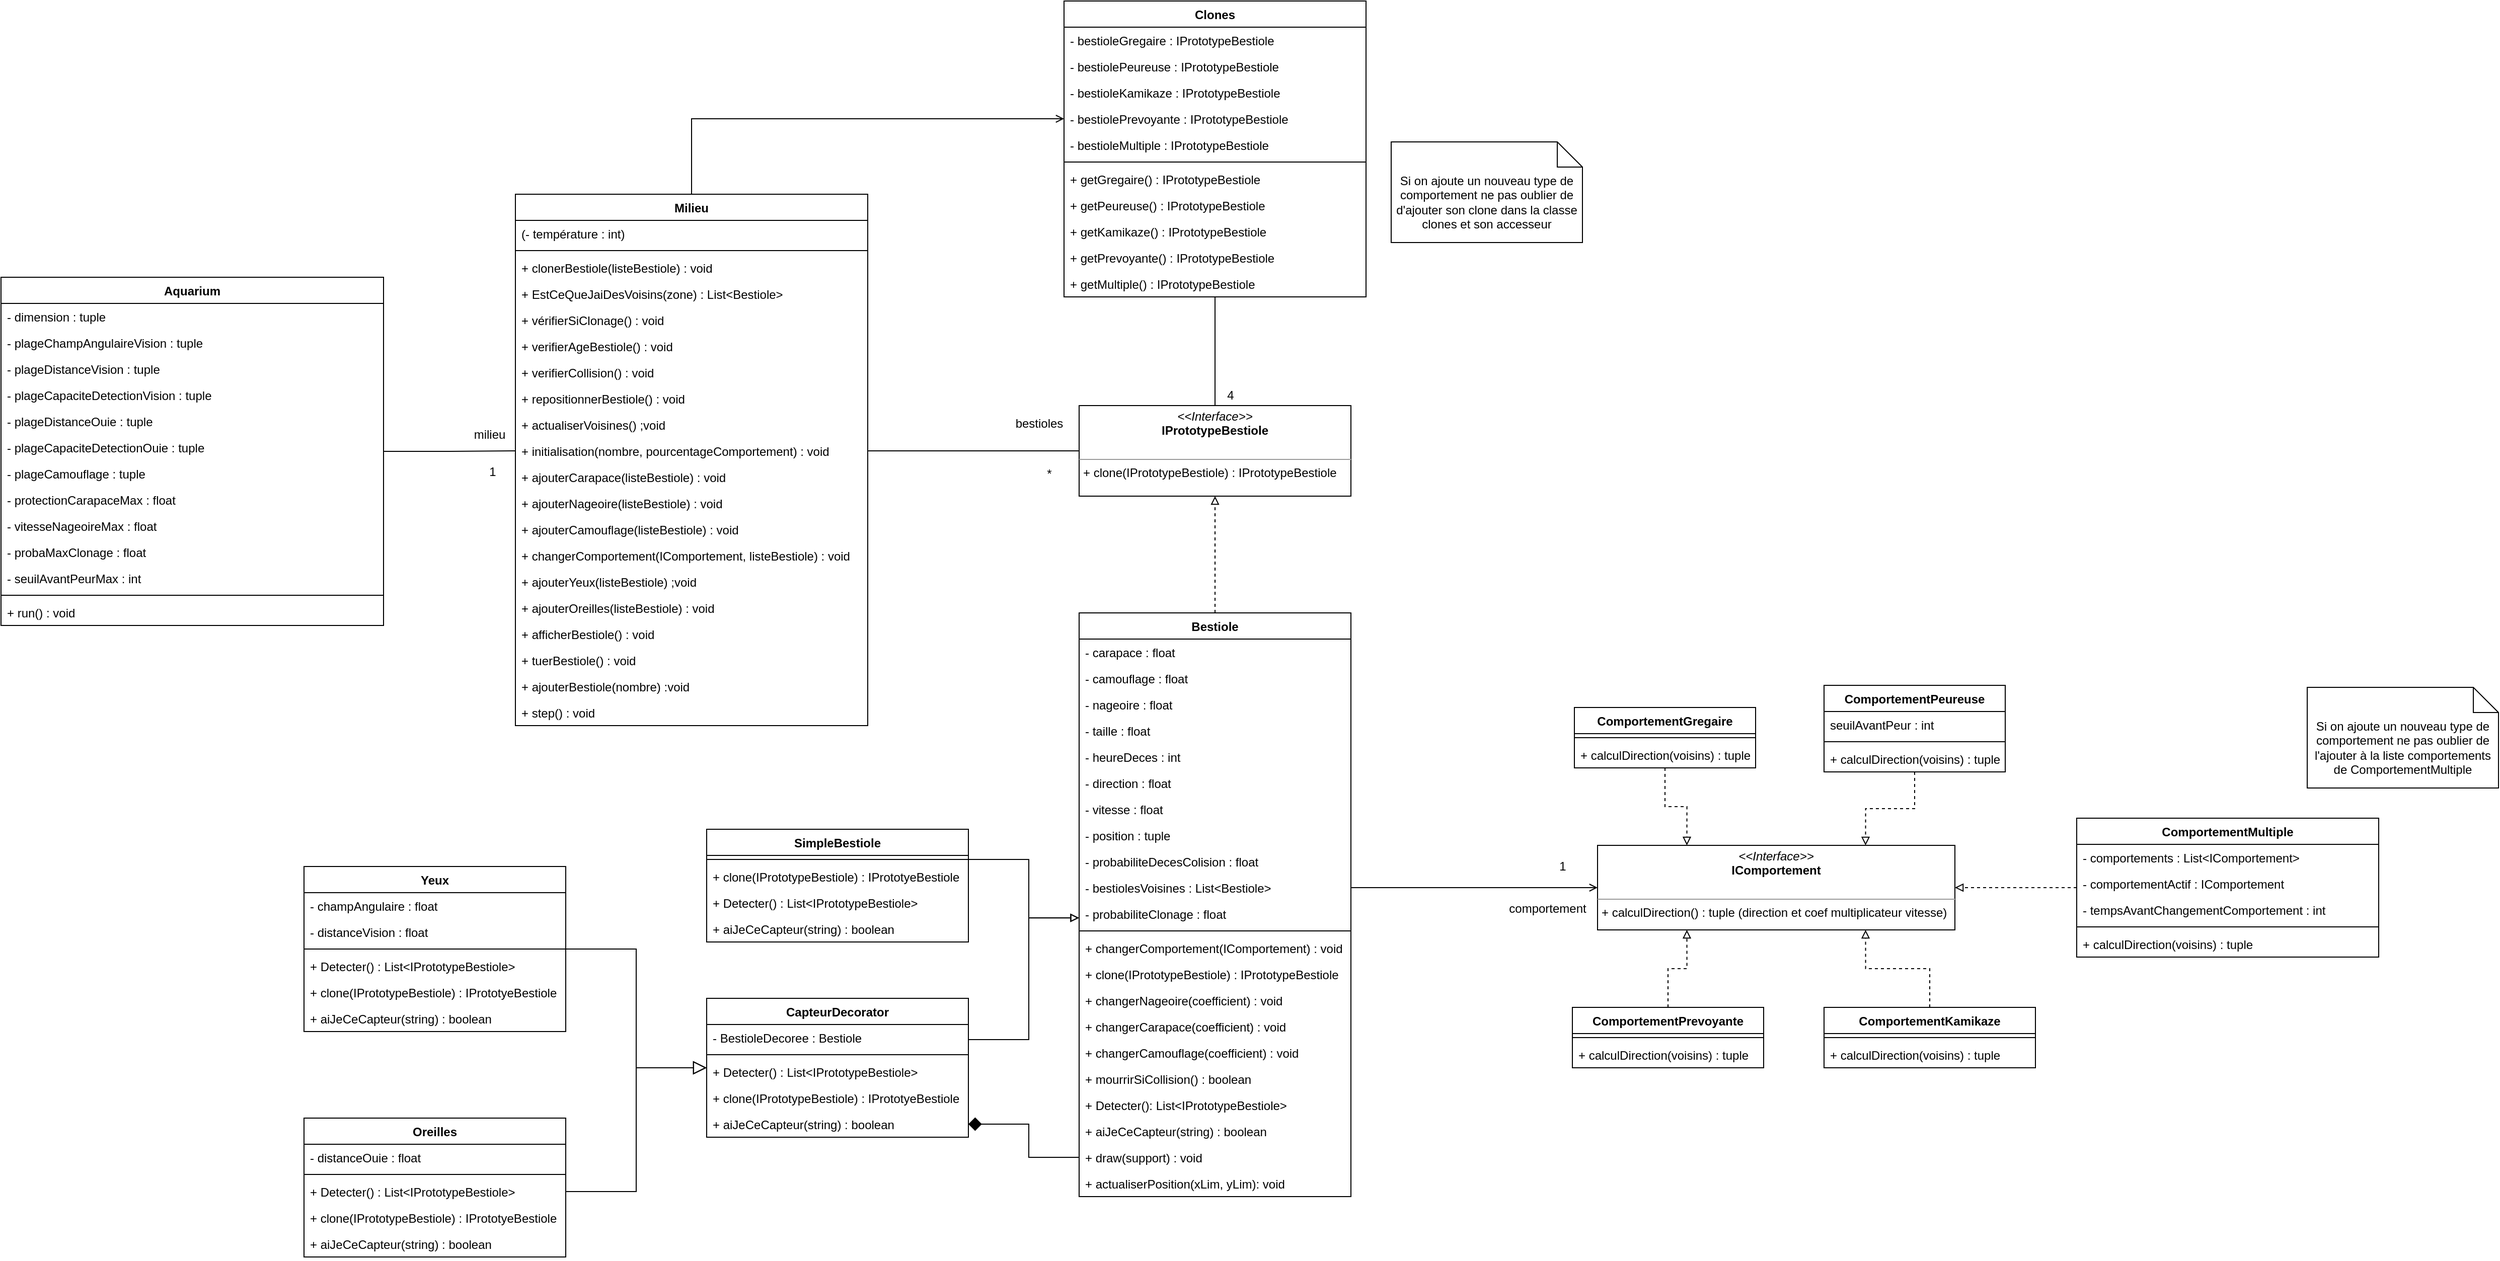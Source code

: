 <mxfile version="13.10.2" type="device"><diagram id="Y31X7FWhX_Qos8zjIAZZ" name="Page-1"><mxGraphModel dx="2957" dy="3088" grid="1" gridSize="10" guides="1" tooltips="1" connect="1" arrows="1" fold="1" page="1" pageScale="1" pageWidth="827" pageHeight="1169" math="0" shadow="0"><root><mxCell id="0"/><mxCell id="1" parent="0"/><mxCell id="WzZIKktBEsy9rcWSSvFZ-155" style="edgeStyle=orthogonalEdgeStyle;rounded=0;orthogonalLoop=1;jettySize=auto;html=1;entryX=0;entryY=0.5;entryDx=0;entryDy=0;startArrow=none;startFill=0;endArrow=none;endFill=0;" parent="1" source="WzZIKktBEsy9rcWSSvFZ-2" target="WzZIKktBEsy9rcWSSvFZ-142" edge="1"><mxGeometry relative="1" as="geometry"/></mxCell><mxCell id="WzZIKktBEsy9rcWSSvFZ-2" value="Aquarium" style="swimlane;fontStyle=1;align=center;verticalAlign=top;childLayout=stackLayout;horizontal=1;startSize=26;horizontalStack=0;resizeParent=1;resizeParentMax=0;resizeLast=0;collapsible=1;marginBottom=0;" parent="1" vertex="1"><mxGeometry x="-1431" y="-1155.5" width="380" height="346" as="geometry"/></mxCell><mxCell id="WzZIKktBEsy9rcWSSvFZ-3" value="- dimension : tuple" style="text;strokeColor=none;fillColor=none;align=left;verticalAlign=top;spacingLeft=4;spacingRight=4;overflow=hidden;rotatable=0;points=[[0,0.5],[1,0.5]];portConstraint=eastwest;" parent="WzZIKktBEsy9rcWSSvFZ-2" vertex="1"><mxGeometry y="26" width="380" height="26" as="geometry"/></mxCell><mxCell id="WzZIKktBEsy9rcWSSvFZ-4" value="- plageChampAngulaireVision : tuple" style="text;strokeColor=none;fillColor=none;align=left;verticalAlign=top;spacingLeft=4;spacingRight=4;overflow=hidden;rotatable=0;points=[[0,0.5],[1,0.5]];portConstraint=eastwest;" parent="WzZIKktBEsy9rcWSSvFZ-2" vertex="1"><mxGeometry y="52" width="380" height="26" as="geometry"/></mxCell><mxCell id="WzZIKktBEsy9rcWSSvFZ-5" value="- plageDistanceVision : tuple" style="text;strokeColor=none;fillColor=none;align=left;verticalAlign=top;spacingLeft=4;spacingRight=4;overflow=hidden;rotatable=0;points=[[0,0.5],[1,0.5]];portConstraint=eastwest;" parent="WzZIKktBEsy9rcWSSvFZ-2" vertex="1"><mxGeometry y="78" width="380" height="26" as="geometry"/></mxCell><mxCell id="WzZIKktBEsy9rcWSSvFZ-6" value="- plageCapaciteDetectionVision : tuple" style="text;strokeColor=none;fillColor=none;align=left;verticalAlign=top;spacingLeft=4;spacingRight=4;overflow=hidden;rotatable=0;points=[[0,0.5],[1,0.5]];portConstraint=eastwest;" parent="WzZIKktBEsy9rcWSSvFZ-2" vertex="1"><mxGeometry y="104" width="380" height="26" as="geometry"/></mxCell><mxCell id="WzZIKktBEsy9rcWSSvFZ-7" value="- plageDistanceOuie : tuple" style="text;strokeColor=none;fillColor=none;align=left;verticalAlign=top;spacingLeft=4;spacingRight=4;overflow=hidden;rotatable=0;points=[[0,0.5],[1,0.5]];portConstraint=eastwest;" parent="WzZIKktBEsy9rcWSSvFZ-2" vertex="1"><mxGeometry y="130" width="380" height="26" as="geometry"/></mxCell><mxCell id="WzZIKktBEsy9rcWSSvFZ-8" value="- plageCapaciteDetectionOuie : tuple" style="text;strokeColor=none;fillColor=none;align=left;verticalAlign=top;spacingLeft=4;spacingRight=4;overflow=hidden;rotatable=0;points=[[0,0.5],[1,0.5]];portConstraint=eastwest;" parent="WzZIKktBEsy9rcWSSvFZ-2" vertex="1"><mxGeometry y="156" width="380" height="26" as="geometry"/></mxCell><mxCell id="WzZIKktBEsy9rcWSSvFZ-9" value="- plageCamouflage : tuple" style="text;strokeColor=none;fillColor=none;align=left;verticalAlign=top;spacingLeft=4;spacingRight=4;overflow=hidden;rotatable=0;points=[[0,0.5],[1,0.5]];portConstraint=eastwest;" parent="WzZIKktBEsy9rcWSSvFZ-2" vertex="1"><mxGeometry y="182" width="380" height="26" as="geometry"/></mxCell><mxCell id="WzZIKktBEsy9rcWSSvFZ-10" value="- protectionCarapaceMax : float" style="text;strokeColor=none;fillColor=none;align=left;verticalAlign=top;spacingLeft=4;spacingRight=4;overflow=hidden;rotatable=0;points=[[0,0.5],[1,0.5]];portConstraint=eastwest;" parent="WzZIKktBEsy9rcWSSvFZ-2" vertex="1"><mxGeometry y="208" width="380" height="26" as="geometry"/></mxCell><mxCell id="WzZIKktBEsy9rcWSSvFZ-11" value="- vitesseNageoireMax : float" style="text;strokeColor=none;fillColor=none;align=left;verticalAlign=top;spacingLeft=4;spacingRight=4;overflow=hidden;rotatable=0;points=[[0,0.5],[1,0.5]];portConstraint=eastwest;" parent="WzZIKktBEsy9rcWSSvFZ-2" vertex="1"><mxGeometry y="234" width="380" height="26" as="geometry"/></mxCell><mxCell id="WzZIKktBEsy9rcWSSvFZ-106" value="- probaMaxClonage : float" style="text;strokeColor=none;fillColor=none;align=left;verticalAlign=top;spacingLeft=4;spacingRight=4;overflow=hidden;rotatable=0;points=[[0,0.5],[1,0.5]];portConstraint=eastwest;" parent="WzZIKktBEsy9rcWSSvFZ-2" vertex="1"><mxGeometry y="260" width="380" height="26" as="geometry"/></mxCell><mxCell id="WzZIKktBEsy9rcWSSvFZ-12" value="- seuilAvantPeurMax : int" style="text;strokeColor=none;fillColor=none;align=left;verticalAlign=top;spacingLeft=4;spacingRight=4;overflow=hidden;rotatable=0;points=[[0,0.5],[1,0.5]];portConstraint=eastwest;" parent="WzZIKktBEsy9rcWSSvFZ-2" vertex="1"><mxGeometry y="286" width="380" height="26" as="geometry"/></mxCell><mxCell id="WzZIKktBEsy9rcWSSvFZ-13" value="" style="line;strokeWidth=1;fillColor=none;align=left;verticalAlign=middle;spacingTop=-1;spacingLeft=3;spacingRight=3;rotatable=0;labelPosition=right;points=[];portConstraint=eastwest;" parent="WzZIKktBEsy9rcWSSvFZ-2" vertex="1"><mxGeometry y="312" width="380" height="8" as="geometry"/></mxCell><mxCell id="WzZIKktBEsy9rcWSSvFZ-156" value="+ run() : void" style="text;strokeColor=none;fillColor=none;align=left;verticalAlign=top;spacingLeft=4;spacingRight=4;overflow=hidden;rotatable=0;points=[[0,0.5],[1,0.5]];portConstraint=eastwest;" parent="WzZIKktBEsy9rcWSSvFZ-2" vertex="1"><mxGeometry y="320" width="380" height="26" as="geometry"/></mxCell><mxCell id="WzZIKktBEsy9rcWSSvFZ-30" value="&lt;p style=&quot;margin: 0px ; margin-top: 4px ; text-align: center&quot;&gt;&lt;i&gt;&amp;lt;&amp;lt;Interface&amp;gt;&amp;gt;&lt;/i&gt;&lt;br&gt;&lt;b&gt;IPrototypeBestiole&lt;/b&gt;&lt;/p&gt;&lt;p style=&quot;margin: 0px ; margin-left: 4px&quot;&gt;&lt;br&gt;&lt;/p&gt;&lt;hr size=&quot;1&quot;&gt;&lt;p style=&quot;margin: 0px ; margin-left: 4px&quot;&gt;+ clone(IPrototypeBestiole) : IPrototypeBestiole&lt;/p&gt;" style="verticalAlign=top;align=left;overflow=fill;fontSize=12;fontFamily=Helvetica;html=1;" parent="1" vertex="1"><mxGeometry x="-360" y="-1028" width="270" height="90" as="geometry"/></mxCell><mxCell id="WzZIKktBEsy9rcWSSvFZ-31" style="edgeStyle=orthogonalEdgeStyle;rounded=0;orthogonalLoop=1;jettySize=auto;html=1;entryX=0.5;entryY=1;entryDx=0;entryDy=0;dashed=1;endArrow=block;endFill=0;strokeWidth=1;" parent="1" source="WzZIKktBEsy9rcWSSvFZ-32" target="WzZIKktBEsy9rcWSSvFZ-30" edge="1"><mxGeometry relative="1" as="geometry"/></mxCell><mxCell id="WzZIKktBEsy9rcWSSvFZ-32" value="Bestiole" style="swimlane;fontStyle=1;align=center;verticalAlign=top;childLayout=stackLayout;horizontal=1;startSize=26;horizontalStack=0;resizeParent=1;resizeParentMax=0;resizeLast=0;collapsible=1;marginBottom=0;" parent="1" vertex="1"><mxGeometry x="-360" y="-822" width="270" height="580" as="geometry"/></mxCell><mxCell id="WzZIKktBEsy9rcWSSvFZ-34" value="- carapace : float" style="text;strokeColor=none;fillColor=none;align=left;verticalAlign=top;spacingLeft=4;spacingRight=4;overflow=hidden;rotatable=0;points=[[0,0.5],[1,0.5]];portConstraint=eastwest;" parent="WzZIKktBEsy9rcWSSvFZ-32" vertex="1"><mxGeometry y="26" width="270" height="26" as="geometry"/></mxCell><mxCell id="WzZIKktBEsy9rcWSSvFZ-35" value="- camouflage : float" style="text;strokeColor=none;fillColor=none;align=left;verticalAlign=top;spacingLeft=4;spacingRight=4;overflow=hidden;rotatable=0;points=[[0,0.5],[1,0.5]];portConstraint=eastwest;" parent="WzZIKktBEsy9rcWSSvFZ-32" vertex="1"><mxGeometry y="52" width="270" height="26" as="geometry"/></mxCell><mxCell id="WzZIKktBEsy9rcWSSvFZ-36" value="- nageoire : float" style="text;strokeColor=none;fillColor=none;align=left;verticalAlign=top;spacingLeft=4;spacingRight=4;overflow=hidden;rotatable=0;points=[[0,0.5],[1,0.5]];portConstraint=eastwest;" parent="WzZIKktBEsy9rcWSSvFZ-32" vertex="1"><mxGeometry y="78" width="270" height="26" as="geometry"/></mxCell><mxCell id="WzZIKktBEsy9rcWSSvFZ-37" value="- taille : float" style="text;strokeColor=none;fillColor=none;align=left;verticalAlign=top;spacingLeft=4;spacingRight=4;overflow=hidden;rotatable=0;points=[[0,0.5],[1,0.5]];portConstraint=eastwest;" parent="WzZIKktBEsy9rcWSSvFZ-32" vertex="1"><mxGeometry y="104" width="270" height="26" as="geometry"/></mxCell><mxCell id="WzZIKktBEsy9rcWSSvFZ-38" value="- heureDeces : int" style="text;strokeColor=none;fillColor=none;align=left;verticalAlign=top;spacingLeft=4;spacingRight=4;overflow=hidden;rotatable=0;points=[[0,0.5],[1,0.5]];portConstraint=eastwest;" parent="WzZIKktBEsy9rcWSSvFZ-32" vertex="1"><mxGeometry y="130" width="270" height="26" as="geometry"/></mxCell><mxCell id="WzZIKktBEsy9rcWSSvFZ-39" value="- direction : float" style="text;strokeColor=none;fillColor=none;align=left;verticalAlign=top;spacingLeft=4;spacingRight=4;overflow=hidden;rotatable=0;points=[[0,0.5],[1,0.5]];portConstraint=eastwest;" parent="WzZIKktBEsy9rcWSSvFZ-32" vertex="1"><mxGeometry y="156" width="270" height="26" as="geometry"/></mxCell><mxCell id="WzZIKktBEsy9rcWSSvFZ-40" value="- vitesse : float" style="text;strokeColor=none;fillColor=none;align=left;verticalAlign=top;spacingLeft=4;spacingRight=4;overflow=hidden;rotatable=0;points=[[0,0.5],[1,0.5]];portConstraint=eastwest;" parent="WzZIKktBEsy9rcWSSvFZ-32" vertex="1"><mxGeometry y="182" width="270" height="26" as="geometry"/></mxCell><mxCell id="WzZIKktBEsy9rcWSSvFZ-41" value="- position : tuple" style="text;strokeColor=none;fillColor=none;align=left;verticalAlign=top;spacingLeft=4;spacingRight=4;overflow=hidden;rotatable=0;points=[[0,0.5],[1,0.5]];portConstraint=eastwest;" parent="WzZIKktBEsy9rcWSSvFZ-32" vertex="1"><mxGeometry y="208" width="270" height="26" as="geometry"/></mxCell><mxCell id="WzZIKktBEsy9rcWSSvFZ-42" value="- probabiliteDecesColision : float" style="text;strokeColor=none;fillColor=none;align=left;verticalAlign=top;spacingLeft=4;spacingRight=4;overflow=hidden;rotatable=0;points=[[0,0.5],[1,0.5]];portConstraint=eastwest;" parent="WzZIKktBEsy9rcWSSvFZ-32" vertex="1"><mxGeometry y="234" width="270" height="26" as="geometry"/></mxCell><mxCell id="WzZIKktBEsy9rcWSSvFZ-43" value="- bestiolesVoisines : List&lt;Bestiole&gt;" style="text;strokeColor=none;fillColor=none;align=left;verticalAlign=top;spacingLeft=4;spacingRight=4;overflow=hidden;rotatable=0;points=[[0,0.5],[1,0.5]];portConstraint=eastwest;" parent="WzZIKktBEsy9rcWSSvFZ-32" vertex="1"><mxGeometry y="260" width="270" height="26" as="geometry"/></mxCell><mxCell id="WzZIKktBEsy9rcWSSvFZ-44" value="- probabiliteClonage : float" style="text;strokeColor=none;fillColor=none;align=left;verticalAlign=top;spacingLeft=4;spacingRight=4;overflow=hidden;rotatable=0;points=[[0,0.5],[1,0.5]];portConstraint=eastwest;" parent="WzZIKktBEsy9rcWSSvFZ-32" vertex="1"><mxGeometry y="286" width="270" height="26" as="geometry"/></mxCell><mxCell id="WzZIKktBEsy9rcWSSvFZ-45" value="" style="line;strokeWidth=1;fillColor=none;align=left;verticalAlign=middle;spacingTop=-1;spacingLeft=3;spacingRight=3;rotatable=0;labelPosition=right;points=[];portConstraint=eastwest;" parent="WzZIKktBEsy9rcWSSvFZ-32" vertex="1"><mxGeometry y="312" width="270" height="8" as="geometry"/></mxCell><mxCell id="WzZIKktBEsy9rcWSSvFZ-46" value="+ changerComportement(IComportement) : void" style="text;strokeColor=none;fillColor=none;align=left;verticalAlign=top;spacingLeft=4;spacingRight=4;overflow=hidden;rotatable=0;points=[[0,0.5],[1,0.5]];portConstraint=eastwest;" parent="WzZIKktBEsy9rcWSSvFZ-32" vertex="1"><mxGeometry y="320" width="270" height="26" as="geometry"/></mxCell><mxCell id="WzZIKktBEsy9rcWSSvFZ-47" value="+ clone(IPrototypeBestiole) : IPrototypeBestiole" style="text;strokeColor=none;fillColor=none;align=left;verticalAlign=top;spacingLeft=4;spacingRight=4;overflow=hidden;rotatable=0;points=[[0,0.5],[1,0.5]];portConstraint=eastwest;" parent="WzZIKktBEsy9rcWSSvFZ-32" vertex="1"><mxGeometry y="346" width="270" height="26" as="geometry"/></mxCell><mxCell id="WzZIKktBEsy9rcWSSvFZ-48" value="+ changerNageoire(coefficient) : void" style="text;strokeColor=none;fillColor=none;align=left;verticalAlign=top;spacingLeft=4;spacingRight=4;overflow=hidden;rotatable=0;points=[[0,0.5],[1,0.5]];portConstraint=eastwest;" parent="WzZIKktBEsy9rcWSSvFZ-32" vertex="1"><mxGeometry y="372" width="270" height="26" as="geometry"/></mxCell><mxCell id="WzZIKktBEsy9rcWSSvFZ-49" value="+ changerCarapace(coefficient) : void" style="text;strokeColor=none;fillColor=none;align=left;verticalAlign=top;spacingLeft=4;spacingRight=4;overflow=hidden;rotatable=0;points=[[0,0.5],[1,0.5]];portConstraint=eastwest;" parent="WzZIKktBEsy9rcWSSvFZ-32" vertex="1"><mxGeometry y="398" width="270" height="26" as="geometry"/></mxCell><mxCell id="WzZIKktBEsy9rcWSSvFZ-50" value="+ changerCamouflage(coefficient) : void" style="text;strokeColor=none;fillColor=none;align=left;verticalAlign=top;spacingLeft=4;spacingRight=4;overflow=hidden;rotatable=0;points=[[0,0.5],[1,0.5]];portConstraint=eastwest;" parent="WzZIKktBEsy9rcWSSvFZ-32" vertex="1"><mxGeometry y="424" width="270" height="26" as="geometry"/></mxCell><mxCell id="WzZIKktBEsy9rcWSSvFZ-51" value="+ mourrirSiCollision() : boolean" style="text;strokeColor=none;fillColor=none;align=left;verticalAlign=top;spacingLeft=4;spacingRight=4;overflow=hidden;rotatable=0;points=[[0,0.5],[1,0.5]];portConstraint=eastwest;" parent="WzZIKktBEsy9rcWSSvFZ-32" vertex="1"><mxGeometry y="450" width="270" height="26" as="geometry"/></mxCell><mxCell id="WzZIKktBEsy9rcWSSvFZ-160" value="+ Detecter(): List&lt;IPrototypeBestiole&gt;" style="text;strokeColor=none;fillColor=none;align=left;verticalAlign=top;spacingLeft=4;spacingRight=4;overflow=hidden;rotatable=0;points=[[0,0.5],[1,0.5]];portConstraint=eastwest;" parent="WzZIKktBEsy9rcWSSvFZ-32" vertex="1"><mxGeometry y="476" width="270" height="26" as="geometry"/></mxCell><mxCell id="WzZIKktBEsy9rcWSSvFZ-171" value="+ aiJeCeCapteur(string) : boolean" style="text;strokeColor=none;fillColor=none;align=left;verticalAlign=top;spacingLeft=4;spacingRight=4;overflow=hidden;rotatable=0;points=[[0,0.5],[1,0.5]];portConstraint=eastwest;" parent="WzZIKktBEsy9rcWSSvFZ-32" vertex="1"><mxGeometry y="502" width="270" height="26" as="geometry"/></mxCell><mxCell id="WzZIKktBEsy9rcWSSvFZ-52" value="+ draw(support) : void" style="text;strokeColor=none;fillColor=none;align=left;verticalAlign=top;spacingLeft=4;spacingRight=4;overflow=hidden;rotatable=0;points=[[0,0.5],[1,0.5]];portConstraint=eastwest;" parent="WzZIKktBEsy9rcWSSvFZ-32" vertex="1"><mxGeometry y="528" width="270" height="26" as="geometry"/></mxCell><mxCell id="WzZIKktBEsy9rcWSSvFZ-53" value="+ actualiserPosition(xLim, yLim): void" style="text;strokeColor=none;fillColor=none;align=left;verticalAlign=top;spacingLeft=4;spacingRight=4;overflow=hidden;rotatable=0;points=[[0,0.5],[1,0.5]];portConstraint=eastwest;" parent="WzZIKktBEsy9rcWSSvFZ-32" vertex="1"><mxGeometry y="554" width="270" height="26" as="geometry"/></mxCell><mxCell id="WzZIKktBEsy9rcWSSvFZ-54" style="edgeStyle=orthogonalEdgeStyle;rounded=0;orthogonalLoop=1;jettySize=auto;html=1;entryX=0.25;entryY=0;entryDx=0;entryDy=0;endArrow=block;endFill=0;strokeWidth=1;dashed=1;" parent="1" source="WzZIKktBEsy9rcWSSvFZ-55" target="WzZIKktBEsy9rcWSSvFZ-58" edge="1"><mxGeometry relative="1" as="geometry"/></mxCell><mxCell id="WzZIKktBEsy9rcWSSvFZ-55" value="ComportementGregaire" style="swimlane;fontStyle=1;align=center;verticalAlign=top;childLayout=stackLayout;horizontal=1;startSize=26;horizontalStack=0;resizeParent=1;resizeParentMax=0;resizeLast=0;collapsible=1;marginBottom=0;" parent="1" vertex="1"><mxGeometry x="132" y="-728" width="180" height="60" as="geometry"/></mxCell><mxCell id="WzZIKktBEsy9rcWSSvFZ-56" value="" style="line;strokeWidth=1;fillColor=none;align=left;verticalAlign=middle;spacingTop=-1;spacingLeft=3;spacingRight=3;rotatable=0;labelPosition=right;points=[];portConstraint=eastwest;" parent="WzZIKktBEsy9rcWSSvFZ-55" vertex="1"><mxGeometry y="26" width="180" height="8" as="geometry"/></mxCell><mxCell id="WzZIKktBEsy9rcWSSvFZ-57" value="+ calculDirection(voisins) : tuple" style="text;strokeColor=none;fillColor=none;align=left;verticalAlign=top;spacingLeft=4;spacingRight=4;overflow=hidden;rotatable=0;points=[[0,0.5],[1,0.5]];portConstraint=eastwest;" parent="WzZIKktBEsy9rcWSSvFZ-55" vertex="1"><mxGeometry y="34" width="180" height="26" as="geometry"/></mxCell><mxCell id="WzZIKktBEsy9rcWSSvFZ-159" style="edgeStyle=orthogonalEdgeStyle;rounded=0;orthogonalLoop=1;jettySize=auto;html=1;entryX=1;entryY=0.5;entryDx=0;entryDy=0;startArrow=open;startFill=0;endArrow=none;endFill=0;" parent="1" source="WzZIKktBEsy9rcWSSvFZ-58" target="WzZIKktBEsy9rcWSSvFZ-43" edge="1"><mxGeometry relative="1" as="geometry"/></mxCell><mxCell id="WzZIKktBEsy9rcWSSvFZ-58" value="&lt;p style=&quot;margin: 0px ; margin-top: 4px ; text-align: center&quot;&gt;&lt;i&gt;&amp;lt;&amp;lt;Interface&amp;gt;&amp;gt;&lt;/i&gt;&lt;br&gt;&lt;b&gt;IComportement&lt;/b&gt;&lt;/p&gt;&lt;p style=&quot;margin: 0px ; margin-left: 4px&quot;&gt;&lt;br&gt;&lt;/p&gt;&lt;hr size=&quot;1&quot;&gt;&lt;p style=&quot;margin: 0px ; margin-left: 4px&quot;&gt;+ calculDirection() : tuple (direction et coef multiplicateur vitesse)&lt;br&gt;&lt;/p&gt;" style="verticalAlign=top;align=left;overflow=fill;fontSize=12;fontFamily=Helvetica;html=1;" parent="1" vertex="1"><mxGeometry x="155" y="-591" width="355" height="84" as="geometry"/></mxCell><mxCell id="WzZIKktBEsy9rcWSSvFZ-59" style="edgeStyle=orthogonalEdgeStyle;rounded=0;orthogonalLoop=1;jettySize=auto;html=1;entryX=0.75;entryY=0;entryDx=0;entryDy=0;dashed=1;endArrow=block;endFill=0;strokeWidth=1;" parent="1" source="WzZIKktBEsy9rcWSSvFZ-60" target="WzZIKktBEsy9rcWSSvFZ-58" edge="1"><mxGeometry relative="1" as="geometry"/></mxCell><mxCell id="WzZIKktBEsy9rcWSSvFZ-60" value="ComportementPeureuse" style="swimlane;fontStyle=1;align=center;verticalAlign=top;childLayout=stackLayout;horizontal=1;startSize=26;horizontalStack=0;resizeParent=1;resizeParentMax=0;resizeLast=0;collapsible=1;marginBottom=0;" parent="1" vertex="1"><mxGeometry x="380" y="-750" width="180" height="86" as="geometry"/></mxCell><mxCell id="WzZIKktBEsy9rcWSSvFZ-61" value="seuilAvantPeur : int" style="text;strokeColor=none;fillColor=none;align=left;verticalAlign=top;spacingLeft=4;spacingRight=4;overflow=hidden;rotatable=0;points=[[0,0.5],[1,0.5]];portConstraint=eastwest;" parent="WzZIKktBEsy9rcWSSvFZ-60" vertex="1"><mxGeometry y="26" width="180" height="26" as="geometry"/></mxCell><mxCell id="WzZIKktBEsy9rcWSSvFZ-62" value="" style="line;strokeWidth=1;fillColor=none;align=left;verticalAlign=middle;spacingTop=-1;spacingLeft=3;spacingRight=3;rotatable=0;labelPosition=right;points=[];portConstraint=eastwest;" parent="WzZIKktBEsy9rcWSSvFZ-60" vertex="1"><mxGeometry y="52" width="180" height="8" as="geometry"/></mxCell><mxCell id="WzZIKktBEsy9rcWSSvFZ-63" value="+ calculDirection(voisins) : tuple" style="text;strokeColor=none;fillColor=none;align=left;verticalAlign=top;spacingLeft=4;spacingRight=4;overflow=hidden;rotatable=0;points=[[0,0.5],[1,0.5]];portConstraint=eastwest;" parent="WzZIKktBEsy9rcWSSvFZ-60" vertex="1"><mxGeometry y="60" width="180" height="26" as="geometry"/></mxCell><mxCell id="WzZIKktBEsy9rcWSSvFZ-64" style="edgeStyle=orthogonalEdgeStyle;rounded=0;orthogonalLoop=1;jettySize=auto;html=1;entryX=0.25;entryY=1;entryDx=0;entryDy=0;dashed=1;endArrow=block;endFill=0;strokeWidth=1;" parent="1" source="WzZIKktBEsy9rcWSSvFZ-65" target="WzZIKktBEsy9rcWSSvFZ-58" edge="1"><mxGeometry relative="1" as="geometry"/></mxCell><mxCell id="WzZIKktBEsy9rcWSSvFZ-65" value="ComportementPrevoyante" style="swimlane;fontStyle=1;align=center;verticalAlign=top;childLayout=stackLayout;horizontal=1;startSize=26;horizontalStack=0;resizeParent=1;resizeParentMax=0;resizeLast=0;collapsible=1;marginBottom=0;" parent="1" vertex="1"><mxGeometry x="130" y="-430" width="190" height="60" as="geometry"/></mxCell><mxCell id="WzZIKktBEsy9rcWSSvFZ-66" value="" style="line;strokeWidth=1;fillColor=none;align=left;verticalAlign=middle;spacingTop=-1;spacingLeft=3;spacingRight=3;rotatable=0;labelPosition=right;points=[];portConstraint=eastwest;" parent="WzZIKktBEsy9rcWSSvFZ-65" vertex="1"><mxGeometry y="26" width="190" height="8" as="geometry"/></mxCell><mxCell id="WzZIKktBEsy9rcWSSvFZ-67" value="+ calculDirection(voisins) : tuple" style="text;strokeColor=none;fillColor=none;align=left;verticalAlign=top;spacingLeft=4;spacingRight=4;overflow=hidden;rotatable=0;points=[[0,0.5],[1,0.5]];portConstraint=eastwest;" parent="WzZIKktBEsy9rcWSSvFZ-65" vertex="1"><mxGeometry y="34" width="190" height="26" as="geometry"/></mxCell><mxCell id="WzZIKktBEsy9rcWSSvFZ-68" style="edgeStyle=orthogonalEdgeStyle;rounded=0;orthogonalLoop=1;jettySize=auto;html=1;entryX=0.75;entryY=1;entryDx=0;entryDy=0;dashed=1;endArrow=block;endFill=0;strokeWidth=1;" parent="1" source="WzZIKktBEsy9rcWSSvFZ-69" target="WzZIKktBEsy9rcWSSvFZ-58" edge="1"><mxGeometry relative="1" as="geometry"/></mxCell><mxCell id="WzZIKktBEsy9rcWSSvFZ-69" value="ComportementKamikaze" style="swimlane;fontStyle=1;align=center;verticalAlign=top;childLayout=stackLayout;horizontal=1;startSize=26;horizontalStack=0;resizeParent=1;resizeParentMax=0;resizeLast=0;collapsible=1;marginBottom=0;" parent="1" vertex="1"><mxGeometry x="380" y="-430" width="210" height="60" as="geometry"/></mxCell><mxCell id="WzZIKktBEsy9rcWSSvFZ-71" value="" style="line;strokeWidth=1;fillColor=none;align=left;verticalAlign=middle;spacingTop=-1;spacingLeft=3;spacingRight=3;rotatable=0;labelPosition=right;points=[];portConstraint=eastwest;" parent="WzZIKktBEsy9rcWSSvFZ-69" vertex="1"><mxGeometry y="26" width="210" height="8" as="geometry"/></mxCell><mxCell id="WzZIKktBEsy9rcWSSvFZ-72" value="+ calculDirection(voisins) : tuple" style="text;strokeColor=none;fillColor=none;align=left;verticalAlign=top;spacingLeft=4;spacingRight=4;overflow=hidden;rotatable=0;points=[[0,0.5],[1,0.5]];portConstraint=eastwest;" parent="WzZIKktBEsy9rcWSSvFZ-69" vertex="1"><mxGeometry y="34" width="210" height="26" as="geometry"/></mxCell><mxCell id="WzZIKktBEsy9rcWSSvFZ-73" style="edgeStyle=orthogonalEdgeStyle;rounded=0;orthogonalLoop=1;jettySize=auto;html=1;entryX=1;entryY=0.5;entryDx=0;entryDy=0;dashed=1;endArrow=block;endFill=0;strokeWidth=1;" parent="1" source="WzZIKktBEsy9rcWSSvFZ-74" target="WzZIKktBEsy9rcWSSvFZ-58" edge="1"><mxGeometry relative="1" as="geometry"/></mxCell><mxCell id="WzZIKktBEsy9rcWSSvFZ-74" value="ComportementMultiple" style="swimlane;fontStyle=1;align=center;verticalAlign=top;childLayout=stackLayout;horizontal=1;startSize=26;horizontalStack=0;resizeParent=1;resizeParentMax=0;resizeLast=0;collapsible=1;marginBottom=0;" parent="1" vertex="1"><mxGeometry x="631" y="-618" width="300" height="138" as="geometry"/></mxCell><mxCell id="WzZIKktBEsy9rcWSSvFZ-75" value="- comportements : List&lt;IComportement&gt;" style="text;strokeColor=none;fillColor=none;align=left;verticalAlign=top;spacingLeft=4;spacingRight=4;overflow=hidden;rotatable=0;points=[[0,0.5],[1,0.5]];portConstraint=eastwest;" parent="WzZIKktBEsy9rcWSSvFZ-74" vertex="1"><mxGeometry y="26" width="300" height="26" as="geometry"/></mxCell><mxCell id="WzZIKktBEsy9rcWSSvFZ-79" value="- comportementActif : IComportement" style="text;strokeColor=none;fillColor=none;align=left;verticalAlign=top;spacingLeft=4;spacingRight=4;overflow=hidden;rotatable=0;points=[[0,0.5],[1,0.5]];portConstraint=eastwest;" parent="WzZIKktBEsy9rcWSSvFZ-74" vertex="1"><mxGeometry y="52" width="300" height="26" as="geometry"/></mxCell><mxCell id="WzZIKktBEsy9rcWSSvFZ-80" value="- tempsAvantChangementComportement : int" style="text;strokeColor=none;fillColor=none;align=left;verticalAlign=top;spacingLeft=4;spacingRight=4;overflow=hidden;rotatable=0;points=[[0,0.5],[1,0.5]];portConstraint=eastwest;" parent="WzZIKktBEsy9rcWSSvFZ-74" vertex="1"><mxGeometry y="78" width="300" height="26" as="geometry"/></mxCell><mxCell id="WzZIKktBEsy9rcWSSvFZ-81" value="" style="line;strokeWidth=1;fillColor=none;align=left;verticalAlign=middle;spacingTop=-1;spacingLeft=3;spacingRight=3;rotatable=0;labelPosition=right;points=[];portConstraint=eastwest;" parent="WzZIKktBEsy9rcWSSvFZ-74" vertex="1"><mxGeometry y="104" width="300" height="8" as="geometry"/></mxCell><mxCell id="WzZIKktBEsy9rcWSSvFZ-82" value="+ calculDirection(voisins) : tuple" style="text;strokeColor=none;fillColor=none;align=left;verticalAlign=top;spacingLeft=4;spacingRight=4;overflow=hidden;rotatable=0;points=[[0,0.5],[1,0.5]];portConstraint=eastwest;" parent="WzZIKktBEsy9rcWSSvFZ-74" vertex="1"><mxGeometry y="112" width="300" height="26" as="geometry"/></mxCell><mxCell id="WzZIKktBEsy9rcWSSvFZ-83" style="edgeStyle=orthogonalEdgeStyle;rounded=0;orthogonalLoop=1;jettySize=auto;html=1;endArrow=block;endFill=0;strokeWidth=1;" parent="1" source="WzZIKktBEsy9rcWSSvFZ-84" edge="1"><mxGeometry relative="1" as="geometry"><mxPoint x="-360" y="-519" as="targetPoint"/><Array as="points"><mxPoint x="-410" y="-577"/><mxPoint x="-410" y="-519"/></Array></mxGeometry></mxCell><mxCell id="WzZIKktBEsy9rcWSSvFZ-84" value="SimpleBestiole" style="swimlane;fontStyle=1;align=center;verticalAlign=top;childLayout=stackLayout;horizontal=1;startSize=26;horizontalStack=0;resizeParent=1;resizeParentMax=0;resizeLast=0;collapsible=1;marginBottom=0;" parent="1" vertex="1"><mxGeometry x="-730" y="-607" width="260" height="112" as="geometry"/></mxCell><mxCell id="WzZIKktBEsy9rcWSSvFZ-85" value="" style="line;strokeWidth=1;fillColor=none;align=left;verticalAlign=middle;spacingTop=-1;spacingLeft=3;spacingRight=3;rotatable=0;labelPosition=right;points=[];portConstraint=eastwest;" parent="WzZIKktBEsy9rcWSSvFZ-84" vertex="1"><mxGeometry y="26" width="260" height="8" as="geometry"/></mxCell><mxCell id="wcEmmFnXTHyy244emECu-5" value="+ clone(IPrototypeBestiole) : IPrototyeBestiole" style="text;strokeColor=none;fillColor=none;align=left;verticalAlign=top;spacingLeft=4;spacingRight=4;overflow=hidden;rotatable=0;points=[[0,0.5],[1,0.5]];portConstraint=eastwest;" parent="WzZIKktBEsy9rcWSSvFZ-84" vertex="1"><mxGeometry y="34" width="260" height="26" as="geometry"/></mxCell><mxCell id="WzZIKktBEsy9rcWSSvFZ-86" value="+ Detecter() : List&lt;IPrototypeBestiole&gt;" style="text;strokeColor=none;fillColor=none;align=left;verticalAlign=top;spacingLeft=4;spacingRight=4;overflow=hidden;rotatable=0;points=[[0,0.5],[1,0.5]];portConstraint=eastwest;" parent="WzZIKktBEsy9rcWSSvFZ-84" vertex="1"><mxGeometry y="60" width="260" height="26" as="geometry"/></mxCell><mxCell id="WzZIKktBEsy9rcWSSvFZ-165" value="+ aiJeCeCapteur(string) : boolean" style="text;strokeColor=none;fillColor=none;align=left;verticalAlign=top;spacingLeft=4;spacingRight=4;overflow=hidden;rotatable=0;points=[[0,0.5],[1,0.5]];portConstraint=eastwest;" parent="WzZIKktBEsy9rcWSSvFZ-84" vertex="1"><mxGeometry y="86" width="260" height="26" as="geometry"/></mxCell><mxCell id="WzZIKktBEsy9rcWSSvFZ-87" style="edgeStyle=orthogonalEdgeStyle;rounded=0;orthogonalLoop=1;jettySize=auto;html=1;entryX=-0.001;entryY=0.081;entryDx=0;entryDy=0;entryPerimeter=0;endArrow=block;endFill=0;strokeWidth=1;" parent="1" edge="1"><mxGeometry relative="1" as="geometry"><mxPoint x="-470" y="-398.0" as="sourcePoint"/><mxPoint x="-360.27" y="-518.894" as="targetPoint"/><Array as="points"><mxPoint x="-410" y="-398"/><mxPoint x="-410" y="-519"/></Array></mxGeometry></mxCell><mxCell id="WzZIKktBEsy9rcWSSvFZ-88" value="CapteurDecorator" style="swimlane;fontStyle=1;align=center;verticalAlign=top;childLayout=stackLayout;horizontal=1;startSize=26;horizontalStack=0;resizeParent=1;resizeParentMax=0;resizeLast=0;collapsible=1;marginBottom=0;" parent="1" vertex="1"><mxGeometry x="-730" y="-439" width="260" height="138" as="geometry"/></mxCell><mxCell id="WzZIKktBEsy9rcWSSvFZ-89" value="- BestioleDecoree : Bestiole" style="text;strokeColor=none;fillColor=none;align=left;verticalAlign=top;spacingLeft=4;spacingRight=4;overflow=hidden;rotatable=0;points=[[0,0.5],[1,0.5]];portConstraint=eastwest;" parent="WzZIKktBEsy9rcWSSvFZ-88" vertex="1"><mxGeometry y="26" width="260" height="26" as="geometry"/></mxCell><mxCell id="WzZIKktBEsy9rcWSSvFZ-90" value="" style="line;strokeWidth=1;fillColor=none;align=left;verticalAlign=middle;spacingTop=-1;spacingLeft=3;spacingRight=3;rotatable=0;labelPosition=right;points=[];portConstraint=eastwest;" parent="WzZIKktBEsy9rcWSSvFZ-88" vertex="1"><mxGeometry y="52" width="260" height="8" as="geometry"/></mxCell><mxCell id="WzZIKktBEsy9rcWSSvFZ-91" value="+ Detecter() : List&lt;IPrototypeBestiole&gt;" style="text;strokeColor=none;fillColor=none;align=left;verticalAlign=top;spacingLeft=4;spacingRight=4;overflow=hidden;rotatable=0;points=[[0,0.5],[1,0.5]];portConstraint=eastwest;" parent="WzZIKktBEsy9rcWSSvFZ-88" vertex="1"><mxGeometry y="60" width="260" height="26" as="geometry"/></mxCell><mxCell id="wcEmmFnXTHyy244emECu-4" value="+ clone(IPrototypeBestiole) : IPrototyeBestiole" style="text;strokeColor=none;fillColor=none;align=left;verticalAlign=top;spacingLeft=4;spacingRight=4;overflow=hidden;rotatable=0;points=[[0,0.5],[1,0.5]];portConstraint=eastwest;" parent="WzZIKktBEsy9rcWSSvFZ-88" vertex="1"><mxGeometry y="86" width="260" height="26" as="geometry"/></mxCell><mxCell id="WzZIKktBEsy9rcWSSvFZ-170" value="+ aiJeCeCapteur(string) : boolean" style="text;strokeColor=none;fillColor=none;align=left;verticalAlign=top;spacingLeft=4;spacingRight=4;overflow=hidden;rotatable=0;points=[[0,0.5],[1,0.5]];portConstraint=eastwest;" parent="WzZIKktBEsy9rcWSSvFZ-88" vertex="1"><mxGeometry y="112" width="260" height="26" as="geometry"/></mxCell><mxCell id="wcEmmFnXTHyy244emECu-8" style="edgeStyle=orthogonalEdgeStyle;rounded=0;orthogonalLoop=1;jettySize=auto;html=1;endArrow=block;endFill=0;endSize=11;" parent="1" source="WzZIKktBEsy9rcWSSvFZ-92" edge="1"><mxGeometry relative="1" as="geometry"><mxPoint x="-730" y="-370" as="targetPoint"/><Array as="points"><mxPoint x="-800" y="-488"/><mxPoint x="-800" y="-370"/></Array></mxGeometry></mxCell><mxCell id="WzZIKktBEsy9rcWSSvFZ-92" value="Yeux" style="swimlane;fontStyle=1;align=center;verticalAlign=top;childLayout=stackLayout;horizontal=1;startSize=26;horizontalStack=0;resizeParent=1;resizeParentMax=0;resizeLast=0;collapsible=1;marginBottom=0;" parent="1" vertex="1"><mxGeometry x="-1130" y="-570" width="260" height="164" as="geometry"/></mxCell><mxCell id="WzZIKktBEsy9rcWSSvFZ-93" value="- champAngulaire : float" style="text;strokeColor=none;fillColor=none;align=left;verticalAlign=top;spacingLeft=4;spacingRight=4;overflow=hidden;rotatable=0;points=[[0,0.5],[1,0.5]];portConstraint=eastwest;" parent="WzZIKktBEsy9rcWSSvFZ-92" vertex="1"><mxGeometry y="26" width="260" height="26" as="geometry"/></mxCell><mxCell id="WzZIKktBEsy9rcWSSvFZ-94" value="- distanceVision : float" style="text;strokeColor=none;fillColor=none;align=left;verticalAlign=top;spacingLeft=4;spacingRight=4;overflow=hidden;rotatable=0;points=[[0,0.5],[1,0.5]];portConstraint=eastwest;" parent="WzZIKktBEsy9rcWSSvFZ-92" vertex="1"><mxGeometry y="52" width="260" height="26" as="geometry"/></mxCell><mxCell id="WzZIKktBEsy9rcWSSvFZ-95" value="" style="line;strokeWidth=1;fillColor=none;align=left;verticalAlign=middle;spacingTop=-1;spacingLeft=3;spacingRight=3;rotatable=0;labelPosition=right;points=[];portConstraint=eastwest;" parent="WzZIKktBEsy9rcWSSvFZ-92" vertex="1"><mxGeometry y="78" width="260" height="8" as="geometry"/></mxCell><mxCell id="WzZIKktBEsy9rcWSSvFZ-96" value="+ Detecter() : List&lt;IPrototypeBestiole&gt;" style="text;strokeColor=none;fillColor=none;align=left;verticalAlign=top;spacingLeft=4;spacingRight=4;overflow=hidden;rotatable=0;points=[[0,0.5],[1,0.5]];portConstraint=eastwest;" parent="WzZIKktBEsy9rcWSSvFZ-92" vertex="1"><mxGeometry y="86" width="260" height="26" as="geometry"/></mxCell><mxCell id="wcEmmFnXTHyy244emECu-3" value="+ clone(IPrototypeBestiole) : IPrototyeBestiole" style="text;strokeColor=none;fillColor=none;align=left;verticalAlign=top;spacingLeft=4;spacingRight=4;overflow=hidden;rotatable=0;points=[[0,0.5],[1,0.5]];portConstraint=eastwest;" parent="WzZIKktBEsy9rcWSSvFZ-92" vertex="1"><mxGeometry y="112" width="260" height="26" as="geometry"/></mxCell><mxCell id="WzZIKktBEsy9rcWSSvFZ-168" value="+ aiJeCeCapteur(string) : boolean" style="text;strokeColor=none;fillColor=none;align=left;verticalAlign=top;spacingLeft=4;spacingRight=4;overflow=hidden;rotatable=0;points=[[0,0.5],[1,0.5]];portConstraint=eastwest;" parent="WzZIKktBEsy9rcWSSvFZ-92" vertex="1"><mxGeometry y="138" width="260" height="26" as="geometry"/></mxCell><mxCell id="wcEmmFnXTHyy244emECu-6" style="edgeStyle=orthogonalEdgeStyle;rounded=0;orthogonalLoop=1;jettySize=auto;html=1;entryX=0;entryY=0.5;entryDx=0;entryDy=0;endArrow=block;endFill=0;endSize=11;exitX=1;exitY=0.5;exitDx=0;exitDy=0;" parent="1" source="WzZIKktBEsy9rcWSSvFZ-101" edge="1"><mxGeometry relative="1" as="geometry"><mxPoint x="-1000.0" y="-324" as="sourcePoint"/><mxPoint x="-730" y="-370" as="targetPoint"/><Array as="points"><mxPoint x="-800" y="-247"/><mxPoint x="-800" y="-370"/></Array></mxGeometry></mxCell><mxCell id="WzZIKktBEsy9rcWSSvFZ-98" value="Oreilles" style="swimlane;fontStyle=1;align=center;verticalAlign=top;childLayout=stackLayout;horizontal=1;startSize=26;horizontalStack=0;resizeParent=1;resizeParentMax=0;resizeLast=0;collapsible=1;marginBottom=0;" parent="1" vertex="1"><mxGeometry x="-1130" y="-320" width="260" height="138" as="geometry"/></mxCell><mxCell id="WzZIKktBEsy9rcWSSvFZ-99" value="- distanceOuie : float" style="text;strokeColor=none;fillColor=none;align=left;verticalAlign=top;spacingLeft=4;spacingRight=4;overflow=hidden;rotatable=0;points=[[0,0.5],[1,0.5]];portConstraint=eastwest;" parent="WzZIKktBEsy9rcWSSvFZ-98" vertex="1"><mxGeometry y="26" width="260" height="26" as="geometry"/></mxCell><mxCell id="WzZIKktBEsy9rcWSSvFZ-100" value="" style="line;strokeWidth=1;fillColor=none;align=left;verticalAlign=middle;spacingTop=-1;spacingLeft=3;spacingRight=3;rotatable=0;labelPosition=right;points=[];portConstraint=eastwest;" parent="WzZIKktBEsy9rcWSSvFZ-98" vertex="1"><mxGeometry y="52" width="260" height="8" as="geometry"/></mxCell><mxCell id="WzZIKktBEsy9rcWSSvFZ-101" value="+ Detecter() : List&lt;IPrototypeBestiole&gt;" style="text;strokeColor=none;fillColor=none;align=left;verticalAlign=top;spacingLeft=4;spacingRight=4;overflow=hidden;rotatable=0;points=[[0,0.5],[1,0.5]];portConstraint=eastwest;" parent="WzZIKktBEsy9rcWSSvFZ-98" vertex="1"><mxGeometry y="60" width="260" height="26" as="geometry"/></mxCell><mxCell id="wcEmmFnXTHyy244emECu-2" value="+ clone(IPrototypeBestiole) : IPrototyeBestiole" style="text;strokeColor=none;fillColor=none;align=left;verticalAlign=top;spacingLeft=4;spacingRight=4;overflow=hidden;rotatable=0;points=[[0,0.5],[1,0.5]];portConstraint=eastwest;" parent="WzZIKktBEsy9rcWSSvFZ-98" vertex="1"><mxGeometry y="86" width="260" height="26" as="geometry"/></mxCell><mxCell id="WzZIKktBEsy9rcWSSvFZ-169" value="+ aiJeCeCapteur(string) : boolean" style="text;strokeColor=none;fillColor=none;align=left;verticalAlign=top;spacingLeft=4;spacingRight=4;overflow=hidden;rotatable=0;points=[[0,0.5],[1,0.5]];portConstraint=eastwest;" parent="WzZIKktBEsy9rcWSSvFZ-98" vertex="1"><mxGeometry y="112" width="260" height="26" as="geometry"/></mxCell><mxCell id="LUqlV0311BMCVISSswuY-13" style="edgeStyle=orthogonalEdgeStyle;rounded=0;orthogonalLoop=1;jettySize=auto;html=1;entryX=0;entryY=0.5;entryDx=0;entryDy=0;endArrow=open;endFill=0;" edge="1" parent="1" source="WzZIKktBEsy9rcWSSvFZ-107" target="LUqlV0311BMCVISSswuY-7"><mxGeometry relative="1" as="geometry"/></mxCell><mxCell id="WzZIKktBEsy9rcWSSvFZ-107" value="Milieu" style="swimlane;fontStyle=1;align=center;verticalAlign=top;childLayout=stackLayout;horizontal=1;startSize=26;horizontalStack=0;resizeParent=1;resizeParentMax=0;resizeLast=0;collapsible=1;marginBottom=0;" parent="1" vertex="1"><mxGeometry x="-920" y="-1238" width="350" height="528" as="geometry"/></mxCell><mxCell id="WzZIKktBEsy9rcWSSvFZ-108" value="(- température : int)" style="text;strokeColor=none;fillColor=none;align=left;verticalAlign=top;spacingLeft=4;spacingRight=4;overflow=hidden;rotatable=0;points=[[0,0.5],[1,0.5]];portConstraint=eastwest;" parent="WzZIKktBEsy9rcWSSvFZ-107" vertex="1"><mxGeometry y="26" width="350" height="26" as="geometry"/></mxCell><mxCell id="WzZIKktBEsy9rcWSSvFZ-109" value="" style="line;strokeWidth=1;fillColor=none;align=left;verticalAlign=middle;spacingTop=-1;spacingLeft=3;spacingRight=3;rotatable=0;labelPosition=right;points=[];portConstraint=eastwest;" parent="WzZIKktBEsy9rcWSSvFZ-107" vertex="1"><mxGeometry y="52" width="350" height="8" as="geometry"/></mxCell><mxCell id="WzZIKktBEsy9rcWSSvFZ-129" value="+ clonerBestiole(listeBestiole) : void" style="text;strokeColor=none;fillColor=none;align=left;verticalAlign=top;spacingLeft=4;spacingRight=4;overflow=hidden;rotatable=0;points=[[0,0.5],[1,0.5]];portConstraint=eastwest;" parent="WzZIKktBEsy9rcWSSvFZ-107" vertex="1"><mxGeometry y="60" width="350" height="26" as="geometry"/></mxCell><mxCell id="WzZIKktBEsy9rcWSSvFZ-135" value="+ EstCeQueJaiDesVoisins(zone) : List&lt;Bestiole&gt;" style="text;strokeColor=none;fillColor=none;align=left;verticalAlign=top;spacingLeft=4;spacingRight=4;overflow=hidden;rotatable=0;points=[[0,0.5],[1,0.5]];portConstraint=eastwest;" parent="WzZIKktBEsy9rcWSSvFZ-107" vertex="1"><mxGeometry y="86" width="350" height="26" as="geometry"/></mxCell><mxCell id="WzZIKktBEsy9rcWSSvFZ-134" value="+ vérifierSiClonage() : void" style="text;strokeColor=none;fillColor=none;align=left;verticalAlign=top;spacingLeft=4;spacingRight=4;overflow=hidden;rotatable=0;points=[[0,0.5],[1,0.5]];portConstraint=eastwest;" parent="WzZIKktBEsy9rcWSSvFZ-107" vertex="1"><mxGeometry y="112" width="350" height="26" as="geometry"/></mxCell><mxCell id="WzZIKktBEsy9rcWSSvFZ-133" value="+ verifierAgeBestiole() : void" style="text;strokeColor=none;fillColor=none;align=left;verticalAlign=top;spacingLeft=4;spacingRight=4;overflow=hidden;rotatable=0;points=[[0,0.5],[1,0.5]];portConstraint=eastwest;" parent="WzZIKktBEsy9rcWSSvFZ-107" vertex="1"><mxGeometry y="138" width="350" height="26" as="geometry"/></mxCell><mxCell id="WzZIKktBEsy9rcWSSvFZ-132" value="+ verifierCollision() : void" style="text;strokeColor=none;fillColor=none;align=left;verticalAlign=top;spacingLeft=4;spacingRight=4;overflow=hidden;rotatable=0;points=[[0,0.5],[1,0.5]];portConstraint=eastwest;" parent="WzZIKktBEsy9rcWSSvFZ-107" vertex="1"><mxGeometry y="164" width="350" height="26" as="geometry"/></mxCell><mxCell id="WzZIKktBEsy9rcWSSvFZ-131" value="+ repositionnerBestiole() : void" style="text;strokeColor=none;fillColor=none;align=left;verticalAlign=top;spacingLeft=4;spacingRight=4;overflow=hidden;rotatable=0;points=[[0,0.5],[1,0.5]];portConstraint=eastwest;" parent="WzZIKktBEsy9rcWSSvFZ-107" vertex="1"><mxGeometry y="190" width="350" height="26" as="geometry"/></mxCell><mxCell id="WzZIKktBEsy9rcWSSvFZ-130" value="+ actualiserVoisines() ;void" style="text;strokeColor=none;fillColor=none;align=left;verticalAlign=top;spacingLeft=4;spacingRight=4;overflow=hidden;rotatable=0;points=[[0,0.5],[1,0.5]];portConstraint=eastwest;" parent="WzZIKktBEsy9rcWSSvFZ-107" vertex="1"><mxGeometry y="216" width="350" height="26" as="geometry"/></mxCell><mxCell id="WzZIKktBEsy9rcWSSvFZ-142" value="+ initialisation(nombre, pourcentageComportement) : void" style="text;strokeColor=none;fillColor=none;align=left;verticalAlign=top;spacingLeft=4;spacingRight=4;overflow=hidden;rotatable=0;points=[[0,0.5],[1,0.5]];portConstraint=eastwest;" parent="WzZIKktBEsy9rcWSSvFZ-107" vertex="1"><mxGeometry y="242" width="350" height="26" as="geometry"/></mxCell><mxCell id="WzZIKktBEsy9rcWSSvFZ-143" value="+ ajouterCarapace(listeBestiole) : void" style="text;strokeColor=none;fillColor=none;align=left;verticalAlign=top;spacingLeft=4;spacingRight=4;overflow=hidden;rotatable=0;points=[[0,0.5],[1,0.5]];portConstraint=eastwest;" parent="WzZIKktBEsy9rcWSSvFZ-107" vertex="1"><mxGeometry y="268" width="350" height="26" as="geometry"/></mxCell><mxCell id="WzZIKktBEsy9rcWSSvFZ-144" value="+ ajouterNageoire(listeBestiole) : void" style="text;strokeColor=none;fillColor=none;align=left;verticalAlign=top;spacingLeft=4;spacingRight=4;overflow=hidden;rotatable=0;points=[[0,0.5],[1,0.5]];portConstraint=eastwest;" parent="WzZIKktBEsy9rcWSSvFZ-107" vertex="1"><mxGeometry y="294" width="350" height="26" as="geometry"/></mxCell><mxCell id="WzZIKktBEsy9rcWSSvFZ-145" value="+ ajouterCamouflage(listeBestiole) : void" style="text;strokeColor=none;fillColor=none;align=left;verticalAlign=top;spacingLeft=4;spacingRight=4;overflow=hidden;rotatable=0;points=[[0,0.5],[1,0.5]];portConstraint=eastwest;" parent="WzZIKktBEsy9rcWSSvFZ-107" vertex="1"><mxGeometry y="320" width="350" height="26" as="geometry"/></mxCell><mxCell id="WzZIKktBEsy9rcWSSvFZ-146" value="+ changerComportement(IComportement, listeBestiole) : void" style="text;strokeColor=none;fillColor=none;align=left;verticalAlign=top;spacingLeft=4;spacingRight=4;overflow=hidden;rotatable=0;points=[[0,0.5],[1,0.5]];portConstraint=eastwest;" parent="WzZIKktBEsy9rcWSSvFZ-107" vertex="1"><mxGeometry y="346" width="350" height="26" as="geometry"/></mxCell><mxCell id="WzZIKktBEsy9rcWSSvFZ-147" value="+ ajouterYeux(listeBestiole) ;void" style="text;strokeColor=none;fillColor=none;align=left;verticalAlign=top;spacingLeft=4;spacingRight=4;overflow=hidden;rotatable=0;points=[[0,0.5],[1,0.5]];portConstraint=eastwest;" parent="WzZIKktBEsy9rcWSSvFZ-107" vertex="1"><mxGeometry y="372" width="350" height="26" as="geometry"/></mxCell><mxCell id="WzZIKktBEsy9rcWSSvFZ-148" value="+ ajouterOreilles(listeBestiole) : void" style="text;strokeColor=none;fillColor=none;align=left;verticalAlign=top;spacingLeft=4;spacingRight=4;overflow=hidden;rotatable=0;points=[[0,0.5],[1,0.5]];portConstraint=eastwest;" parent="WzZIKktBEsy9rcWSSvFZ-107" vertex="1"><mxGeometry y="398" width="350" height="26" as="geometry"/></mxCell><mxCell id="WzZIKktBEsy9rcWSSvFZ-151" value="+ afficherBestiole() : void" style="text;strokeColor=none;fillColor=none;align=left;verticalAlign=top;spacingLeft=4;spacingRight=4;overflow=hidden;rotatable=0;points=[[0,0.5],[1,0.5]];portConstraint=eastwest;" parent="WzZIKktBEsy9rcWSSvFZ-107" vertex="1"><mxGeometry y="424" width="350" height="26" as="geometry"/></mxCell><mxCell id="WzZIKktBEsy9rcWSSvFZ-150" value="+ tuerBestiole() : void" style="text;strokeColor=none;fillColor=none;align=left;verticalAlign=top;spacingLeft=4;spacingRight=4;overflow=hidden;rotatable=0;points=[[0,0.5],[1,0.5]];portConstraint=eastwest;" parent="WzZIKktBEsy9rcWSSvFZ-107" vertex="1"><mxGeometry y="450" width="350" height="26" as="geometry"/></mxCell><mxCell id="WzZIKktBEsy9rcWSSvFZ-149" value="+ ajouterBestiole(nombre) :void" style="text;strokeColor=none;fillColor=none;align=left;verticalAlign=top;spacingLeft=4;spacingRight=4;overflow=hidden;rotatable=0;points=[[0,0.5],[1,0.5]];portConstraint=eastwest;" parent="WzZIKktBEsy9rcWSSvFZ-107" vertex="1"><mxGeometry y="476" width="350" height="26" as="geometry"/></mxCell><mxCell id="WzZIKktBEsy9rcWSSvFZ-172" value="+ step() : void" style="text;strokeColor=none;fillColor=none;align=left;verticalAlign=top;spacingLeft=4;spacingRight=4;overflow=hidden;rotatable=0;points=[[0,0.5],[1,0.5]];portConstraint=eastwest;" parent="WzZIKktBEsy9rcWSSvFZ-107" vertex="1"><mxGeometry y="502" width="350" height="26" as="geometry"/></mxCell><mxCell id="WzZIKktBEsy9rcWSSvFZ-112" value="1" style="text;html=1;align=center;verticalAlign=middle;resizable=0;points=[];autosize=1;" parent="1" vertex="1"><mxGeometry x="110" y="-580" width="20" height="20" as="geometry"/></mxCell><mxCell id="WzZIKktBEsy9rcWSSvFZ-113" value="comportement" style="text;html=1;align=center;verticalAlign=middle;resizable=0;points=[];autosize=1;" parent="1" vertex="1"><mxGeometry x="60" y="-538" width="90" height="20" as="geometry"/></mxCell><mxCell id="WzZIKktBEsy9rcWSSvFZ-139" value="*" style="text;html=1;align=center;verticalAlign=middle;resizable=0;points=[];autosize=1;" parent="1" vertex="1"><mxGeometry x="-400" y="-970" width="20" height="20" as="geometry"/></mxCell><mxCell id="WzZIKktBEsy9rcWSSvFZ-140" value="bestioles" style="text;html=1;align=center;verticalAlign=middle;resizable=0;points=[];autosize=1;" parent="1" vertex="1"><mxGeometry x="-430" y="-1020" width="60" height="20" as="geometry"/></mxCell><mxCell id="WzZIKktBEsy9rcWSSvFZ-152" style="edgeStyle=orthogonalEdgeStyle;rounded=0;orthogonalLoop=1;jettySize=auto;html=1;entryX=0;entryY=0.5;entryDx=0;entryDy=0;startArrow=none;startFill=0;endArrow=none;endFill=0;" parent="1" source="WzZIKktBEsy9rcWSSvFZ-142" target="WzZIKktBEsy9rcWSSvFZ-30" edge="1"><mxGeometry relative="1" as="geometry"/></mxCell><mxCell id="WzZIKktBEsy9rcWSSvFZ-153" value="1" style="text;html=1;align=center;verticalAlign=middle;resizable=0;points=[];autosize=1;" parent="1" vertex="1"><mxGeometry x="-953" y="-972.5" width="20" height="20" as="geometry"/></mxCell><mxCell id="WzZIKktBEsy9rcWSSvFZ-154" value="milieu" style="text;html=1;align=center;verticalAlign=middle;resizable=0;points=[];autosize=1;" parent="1" vertex="1"><mxGeometry x="-971" y="-1009.5" width="50" height="20" as="geometry"/></mxCell><mxCell id="wcEmmFnXTHyy244emECu-1" style="edgeStyle=orthogonalEdgeStyle;rounded=0;orthogonalLoop=1;jettySize=auto;html=1;entryX=1;entryY=0.5;entryDx=0;entryDy=0;endArrow=diamond;endFill=1;endSize=11;" parent="1" source="WzZIKktBEsy9rcWSSvFZ-52" target="WzZIKktBEsy9rcWSSvFZ-170" edge="1"><mxGeometry relative="1" as="geometry"/></mxCell><mxCell id="LUqlV0311BMCVISSswuY-17" style="edgeStyle=orthogonalEdgeStyle;rounded=0;orthogonalLoop=1;jettySize=auto;html=1;entryX=0.5;entryY=0;entryDx=0;entryDy=0;endArrow=none;endFill=0;" edge="1" parent="1" source="LUqlV0311BMCVISSswuY-1" target="WzZIKktBEsy9rcWSSvFZ-30"><mxGeometry relative="1" as="geometry"/></mxCell><mxCell id="LUqlV0311BMCVISSswuY-1" value="Clones" style="swimlane;fontStyle=1;align=center;verticalAlign=top;childLayout=stackLayout;horizontal=1;startSize=26;horizontalStack=0;resizeParent=1;resizeParentMax=0;resizeLast=0;collapsible=1;marginBottom=0;" vertex="1" parent="1"><mxGeometry x="-375" y="-1430" width="300" height="294" as="geometry"/></mxCell><mxCell id="LUqlV0311BMCVISSswuY-2" value="- bestioleGregaire : IPrototypeBestiole&#10;" style="text;strokeColor=none;fillColor=none;align=left;verticalAlign=top;spacingLeft=4;spacingRight=4;overflow=hidden;rotatable=0;points=[[0,0.5],[1,0.5]];portConstraint=eastwest;" vertex="1" parent="LUqlV0311BMCVISSswuY-1"><mxGeometry y="26" width="300" height="26" as="geometry"/></mxCell><mxCell id="LUqlV0311BMCVISSswuY-5" value="- bestiolePeureuse : IPrototypeBestiole&#10;" style="text;strokeColor=none;fillColor=none;align=left;verticalAlign=top;spacingLeft=4;spacingRight=4;overflow=hidden;rotatable=0;points=[[0,0.5],[1,0.5]];portConstraint=eastwest;" vertex="1" parent="LUqlV0311BMCVISSswuY-1"><mxGeometry y="52" width="300" height="26" as="geometry"/></mxCell><mxCell id="LUqlV0311BMCVISSswuY-6" value="- bestioleKamikaze : IPrototypeBestiole&#10;" style="text;strokeColor=none;fillColor=none;align=left;verticalAlign=top;spacingLeft=4;spacingRight=4;overflow=hidden;rotatable=0;points=[[0,0.5],[1,0.5]];portConstraint=eastwest;" vertex="1" parent="LUqlV0311BMCVISSswuY-1"><mxGeometry y="78" width="300" height="26" as="geometry"/></mxCell><mxCell id="LUqlV0311BMCVISSswuY-7" value="- bestiolePrevoyante : IPrototypeBestiole&#10;" style="text;strokeColor=none;fillColor=none;align=left;verticalAlign=top;spacingLeft=4;spacingRight=4;overflow=hidden;rotatable=0;points=[[0,0.5],[1,0.5]];portConstraint=eastwest;" vertex="1" parent="LUqlV0311BMCVISSswuY-1"><mxGeometry y="104" width="300" height="26" as="geometry"/></mxCell><mxCell id="LUqlV0311BMCVISSswuY-8" value="- bestioleMultiple : IPrototypeBestiole&#10;" style="text;strokeColor=none;fillColor=none;align=left;verticalAlign=top;spacingLeft=4;spacingRight=4;overflow=hidden;rotatable=0;points=[[0,0.5],[1,0.5]];portConstraint=eastwest;" vertex="1" parent="LUqlV0311BMCVISSswuY-1"><mxGeometry y="130" width="300" height="26" as="geometry"/></mxCell><mxCell id="LUqlV0311BMCVISSswuY-3" value="" style="line;strokeWidth=1;fillColor=none;align=left;verticalAlign=middle;spacingTop=-1;spacingLeft=3;spacingRight=3;rotatable=0;labelPosition=right;points=[];portConstraint=eastwest;" vertex="1" parent="LUqlV0311BMCVISSswuY-1"><mxGeometry y="156" width="300" height="8" as="geometry"/></mxCell><mxCell id="LUqlV0311BMCVISSswuY-4" value="+ getGregaire() : IPrototypeBestiole&#10;" style="text;strokeColor=none;fillColor=none;align=left;verticalAlign=top;spacingLeft=4;spacingRight=4;overflow=hidden;rotatable=0;points=[[0,0.5],[1,0.5]];portConstraint=eastwest;" vertex="1" parent="LUqlV0311BMCVISSswuY-1"><mxGeometry y="164" width="300" height="26" as="geometry"/></mxCell><mxCell id="LUqlV0311BMCVISSswuY-9" value="+ getPeureuse() : IPrototypeBestiole&#10;" style="text;strokeColor=none;fillColor=none;align=left;verticalAlign=top;spacingLeft=4;spacingRight=4;overflow=hidden;rotatable=0;points=[[0,0.5],[1,0.5]];portConstraint=eastwest;" vertex="1" parent="LUqlV0311BMCVISSswuY-1"><mxGeometry y="190" width="300" height="26" as="geometry"/></mxCell><mxCell id="LUqlV0311BMCVISSswuY-14" value="+ getKamikaze() : IPrototypeBestiole&#10;" style="text;strokeColor=none;fillColor=none;align=left;verticalAlign=top;spacingLeft=4;spacingRight=4;overflow=hidden;rotatable=0;points=[[0,0.5],[1,0.5]];portConstraint=eastwest;" vertex="1" parent="LUqlV0311BMCVISSswuY-1"><mxGeometry y="216" width="300" height="26" as="geometry"/></mxCell><mxCell id="LUqlV0311BMCVISSswuY-11" value="+ getPrevoyante() : IPrototypeBestiole&#10;" style="text;strokeColor=none;fillColor=none;align=left;verticalAlign=top;spacingLeft=4;spacingRight=4;overflow=hidden;rotatable=0;points=[[0,0.5],[1,0.5]];portConstraint=eastwest;" vertex="1" parent="LUqlV0311BMCVISSswuY-1"><mxGeometry y="242" width="300" height="26" as="geometry"/></mxCell><mxCell id="LUqlV0311BMCVISSswuY-16" value="+ getMultiple() : IPrototypeBestiole&#10;" style="text;strokeColor=none;fillColor=none;align=left;verticalAlign=top;spacingLeft=4;spacingRight=4;overflow=hidden;rotatable=0;points=[[0,0.5],[1,0.5]];portConstraint=eastwest;" vertex="1" parent="LUqlV0311BMCVISSswuY-1"><mxGeometry y="268" width="300" height="26" as="geometry"/></mxCell><mxCell id="LUqlV0311BMCVISSswuY-18" value="4" style="text;html=1;align=center;verticalAlign=middle;resizable=0;points=[];autosize=1;" vertex="1" parent="1"><mxGeometry x="-220" y="-1048" width="20" height="20" as="geometry"/></mxCell><mxCell id="LUqlV0311BMCVISSswuY-19" value="Si on ajoute un nouveau type de comportement ne pas oublier de l'ajouter à la liste comportements de ComportementMultiple" style="shape=note2;boundedLbl=1;whiteSpace=wrap;html=1;size=25;verticalAlign=top;align=center;" vertex="1" parent="1"><mxGeometry x="860" y="-748" width="190" height="100" as="geometry"/></mxCell><mxCell id="LUqlV0311BMCVISSswuY-20" value="Si on ajoute un nouveau type de comportement ne pas oublier de d'ajouter son clone dans la classe clones et son accesseur" style="shape=note2;boundedLbl=1;whiteSpace=wrap;html=1;size=25;verticalAlign=top;align=center;" vertex="1" parent="1"><mxGeometry x="-50" y="-1290" width="190" height="100" as="geometry"/></mxCell></root></mxGraphModel></diagram></mxfile>